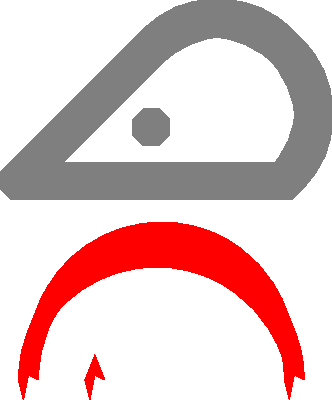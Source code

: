 size(200);
pen convex=makepen(scale(10)*polygon(8))+grey;
draw((1,0.4),convex);
draw((0,0)---(1,1)..(2,0)--cycle,convex);

pen nonconvex=scale(10)*
  makepen((0,0)--(0.25,-1)--(0.5,0.25)--(1,0)--(0.5,1.25)--cycle)+red;
draw((0.5,-1.5),nonconvex);
draw((0,-1.5)..(1,-0.5)..(2,-1.5),nonconvex);


